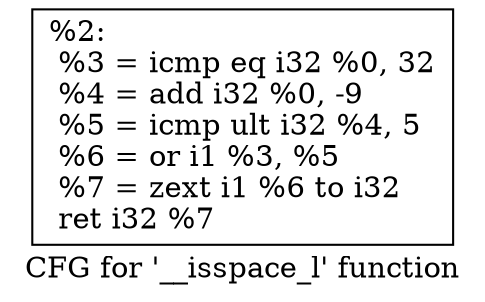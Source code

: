 digraph "CFG for '__isspace_l' function" {
	label="CFG for '__isspace_l' function";

	Node0x1b7bba0 [shape=record,label="{%2:\l  %3 = icmp eq i32 %0, 32\l  %4 = add i32 %0, -9\l  %5 = icmp ult i32 %4, 5\l  %6 = or i1 %3, %5\l  %7 = zext i1 %6 to i32\l  ret i32 %7\l}"];
}
